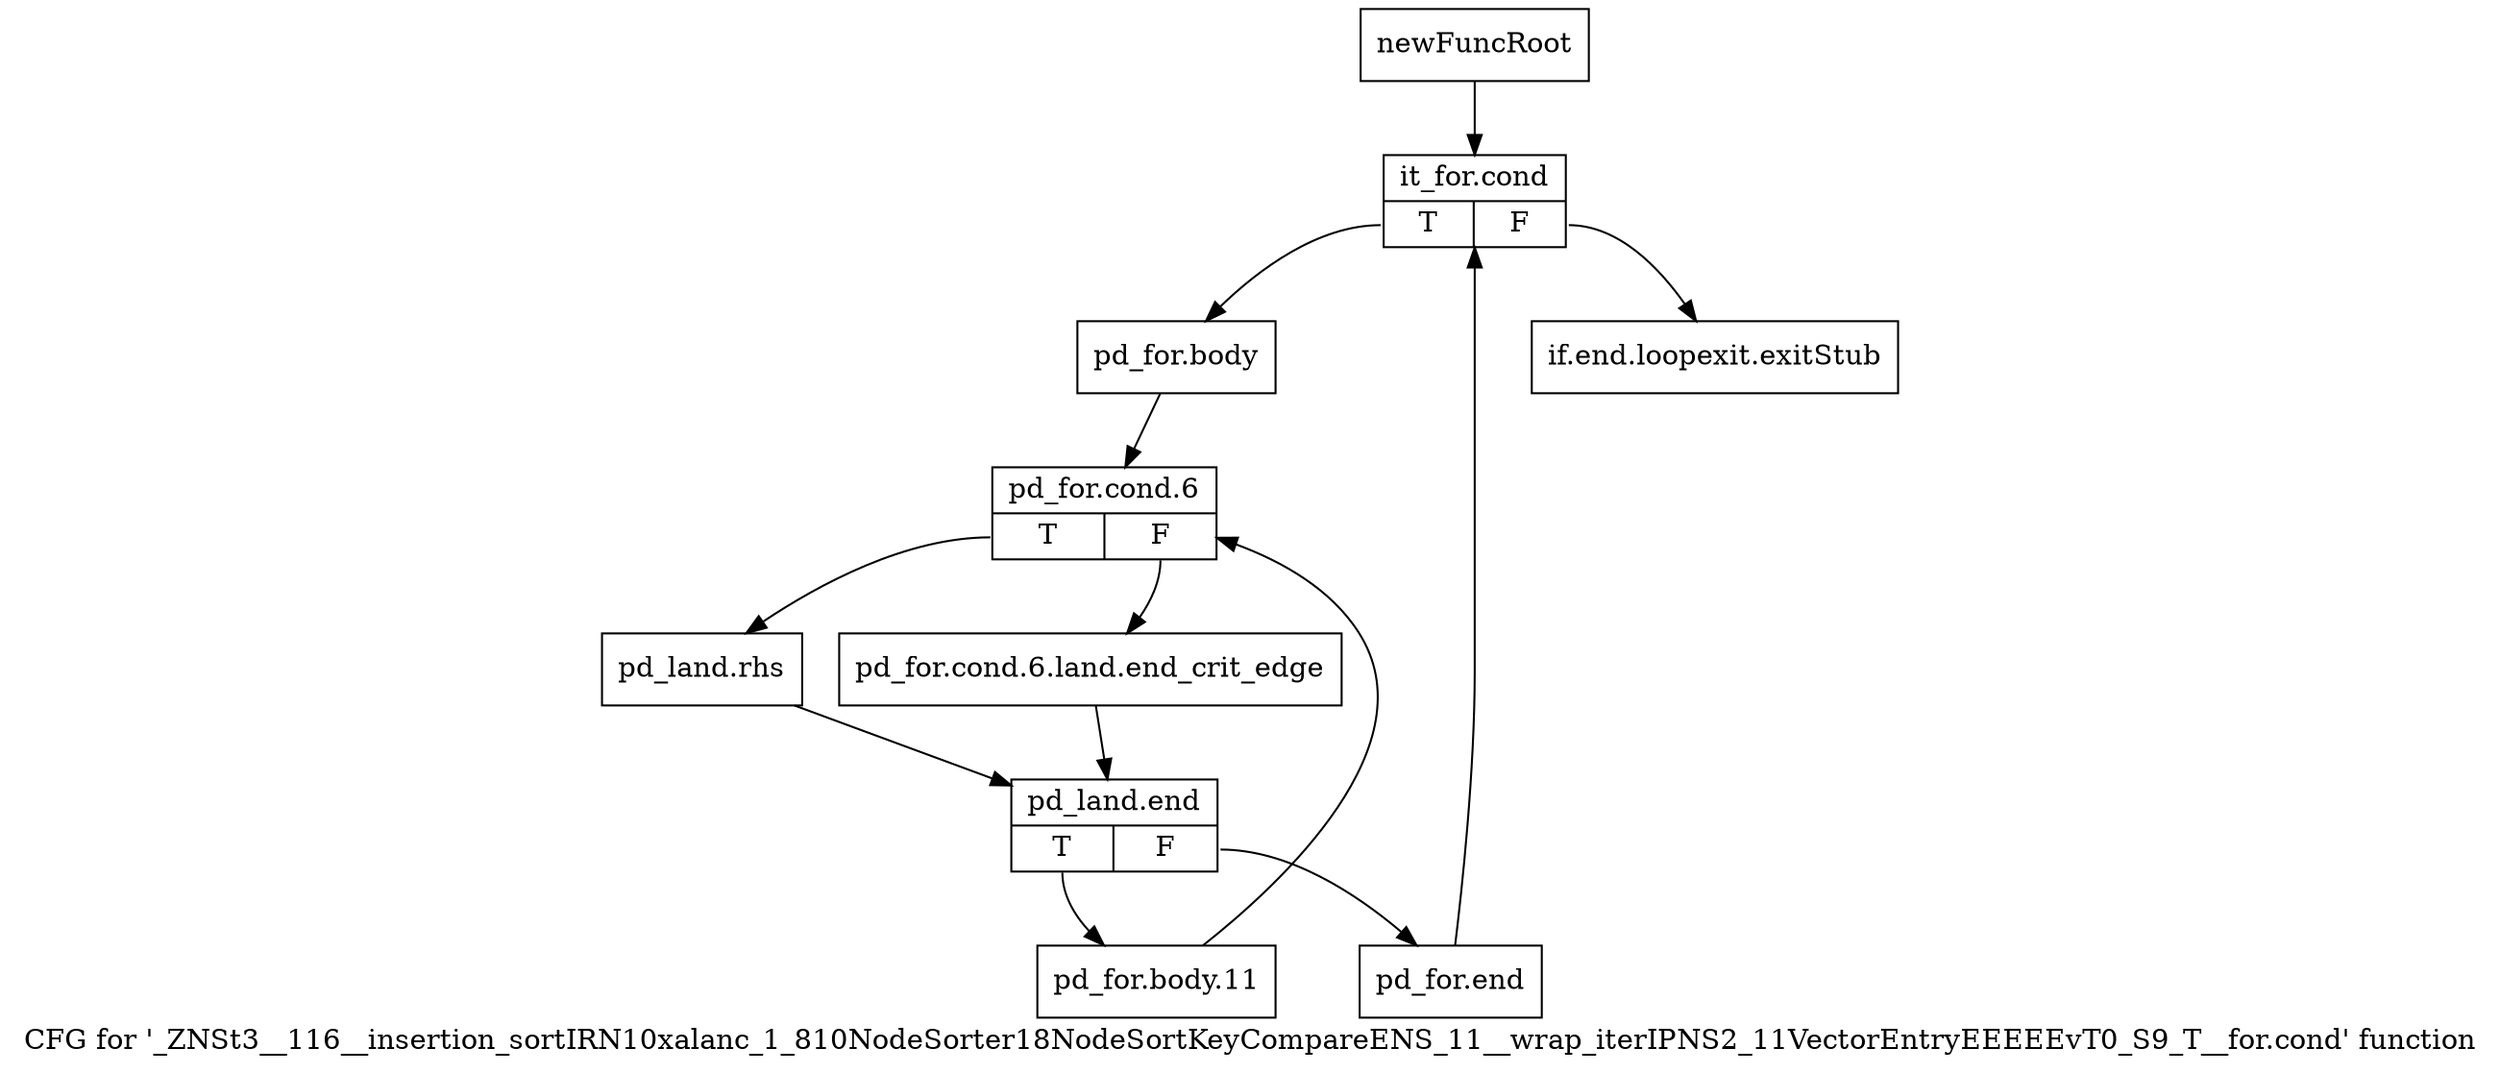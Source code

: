 digraph "CFG for '_ZNSt3__116__insertion_sortIRN10xalanc_1_810NodeSorter18NodeSortKeyCompareENS_11__wrap_iterIPNS2_11VectorEntryEEEEEvT0_S9_T__for.cond' function" {
	label="CFG for '_ZNSt3__116__insertion_sortIRN10xalanc_1_810NodeSorter18NodeSortKeyCompareENS_11__wrap_iterIPNS2_11VectorEntryEEEEEvT0_S9_T__for.cond' function";

	Node0x9f8b210 [shape=record,label="{newFuncRoot}"];
	Node0x9f8b210 -> Node0x9f8b2b0;
	Node0x9f8b260 [shape=record,label="{if.end.loopexit.exitStub}"];
	Node0x9f8b2b0 [shape=record,label="{it_for.cond|{<s0>T|<s1>F}}"];
	Node0x9f8b2b0:s0 -> Node0x9f8b300;
	Node0x9f8b2b0:s1 -> Node0x9f8b260;
	Node0x9f8b300 [shape=record,label="{pd_for.body}"];
	Node0x9f8b300 -> Node0x9f8b350;
	Node0x9f8b350 [shape=record,label="{pd_for.cond.6|{<s0>T|<s1>F}}"];
	Node0x9f8b350:s0 -> Node0x9f8b3f0;
	Node0x9f8b350:s1 -> Node0x9f8b3a0;
	Node0x9f8b3a0 [shape=record,label="{pd_for.cond.6.land.end_crit_edge}"];
	Node0x9f8b3a0 -> Node0x9f8b440;
	Node0x9f8b3f0 [shape=record,label="{pd_land.rhs}"];
	Node0x9f8b3f0 -> Node0x9f8b440;
	Node0x9f8b440 [shape=record,label="{pd_land.end|{<s0>T|<s1>F}}"];
	Node0x9f8b440:s0 -> Node0x9f8b880;
	Node0x9f8b440:s1 -> Node0x9f8b830;
	Node0x9f8b830 [shape=record,label="{pd_for.end}"];
	Node0x9f8b830 -> Node0x9f8b2b0;
	Node0x9f8b880 [shape=record,label="{pd_for.body.11}"];
	Node0x9f8b880 -> Node0x9f8b350;
}
